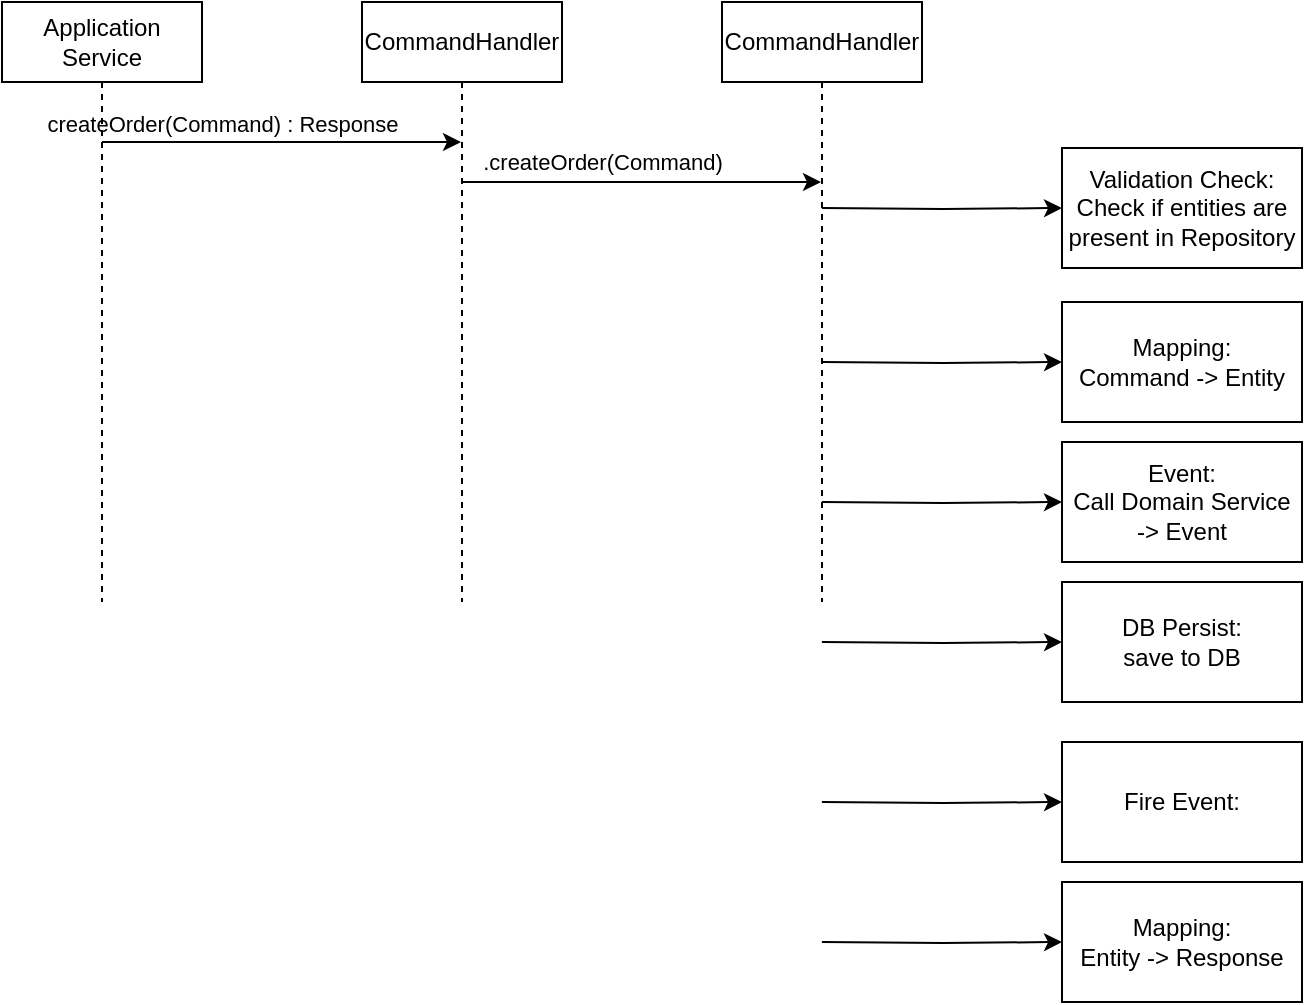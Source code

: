 <mxfile version="24.0.7" type="github">
  <diagram name="Page-1" id="OH5eHPkuU3QYKSL_enHn">
    <mxGraphModel dx="1434" dy="746" grid="1" gridSize="10" guides="1" tooltips="1" connect="1" arrows="1" fold="1" page="1" pageScale="1" pageWidth="850" pageHeight="1100" math="0" shadow="0">
      <root>
        <mxCell id="0" />
        <mxCell id="1" parent="0" />
        <mxCell id="3MuUzV9hz37rs0OtJ95j-10" value="" style="edgeStyle=orthogonalEdgeStyle;rounded=0;orthogonalLoop=1;jettySize=auto;html=1;curved=0;" parent="1" source="3MuUzV9hz37rs0OtJ95j-5" target="3MuUzV9hz37rs0OtJ95j-9" edge="1">
          <mxGeometry relative="1" as="geometry">
            <Array as="points">
              <mxPoint x="320" y="390" />
              <mxPoint x="320" y="390" />
            </Array>
          </mxGeometry>
        </mxCell>
        <mxCell id="3MuUzV9hz37rs0OtJ95j-11" value="createOrder(Command) : Response" style="edgeLabel;html=1;align=center;verticalAlign=middle;resizable=0;points=[];" parent="3MuUzV9hz37rs0OtJ95j-10" vertex="1" connectable="0">
          <mxGeometry x="-0.177" y="2" relative="1" as="geometry">
            <mxPoint x="-14" y="-7" as="offset" />
          </mxGeometry>
        </mxCell>
        <mxCell id="3MuUzV9hz37rs0OtJ95j-5" value="Application&lt;br&gt;Service" style="shape=umlLifeline;perimeter=lifelinePerimeter;whiteSpace=wrap;html=1;container=1;dropTarget=0;collapsible=0;recursiveResize=0;outlineConnect=0;portConstraint=eastwest;newEdgeStyle={&quot;curved&quot;:0,&quot;rounded&quot;:0};" parent="1" vertex="1">
          <mxGeometry x="180" y="320" width="100" height="300" as="geometry" />
        </mxCell>
        <mxCell id="3MuUzV9hz37rs0OtJ95j-13" value="" style="edgeStyle=orthogonalEdgeStyle;rounded=0;orthogonalLoop=1;jettySize=auto;html=1;curved=0;" parent="1" source="3MuUzV9hz37rs0OtJ95j-9" target="3MuUzV9hz37rs0OtJ95j-12" edge="1">
          <mxGeometry relative="1" as="geometry">
            <Array as="points">
              <mxPoint x="500" y="410" />
              <mxPoint x="500" y="410" />
            </Array>
          </mxGeometry>
        </mxCell>
        <mxCell id="3MuUzV9hz37rs0OtJ95j-15" value=".createOrder(Command)" style="edgeLabel;html=1;align=center;verticalAlign=middle;resizable=0;points=[];" parent="3MuUzV9hz37rs0OtJ95j-13" vertex="1" connectable="0">
          <mxGeometry x="-0.043" y="-1" relative="1" as="geometry">
            <mxPoint x="-16" y="-11" as="offset" />
          </mxGeometry>
        </mxCell>
        <mxCell id="3MuUzV9hz37rs0OtJ95j-9" value="CommandHandler" style="shape=umlLifeline;perimeter=lifelinePerimeter;whiteSpace=wrap;html=1;container=1;dropTarget=0;collapsible=0;recursiveResize=0;outlineConnect=0;portConstraint=eastwest;newEdgeStyle={&quot;curved&quot;:0,&quot;rounded&quot;:0};" parent="1" vertex="1">
          <mxGeometry x="360" y="320" width="100" height="300" as="geometry" />
        </mxCell>
        <mxCell id="3MuUzV9hz37rs0OtJ95j-22" value="" style="edgeStyle=orthogonalEdgeStyle;rounded=0;orthogonalLoop=1;jettySize=auto;html=1;curved=0;" parent="1" target="3MuUzV9hz37rs0OtJ95j-21" edge="1">
          <mxGeometry relative="1" as="geometry">
            <mxPoint x="589.929" y="423" as="sourcePoint" />
          </mxGeometry>
        </mxCell>
        <mxCell id="3MuUzV9hz37rs0OtJ95j-12" value="CommandHandler" style="shape=umlLifeline;perimeter=lifelinePerimeter;whiteSpace=wrap;html=1;container=1;dropTarget=0;collapsible=0;recursiveResize=0;outlineConnect=0;portConstraint=eastwest;newEdgeStyle={&quot;curved&quot;:0,&quot;rounded&quot;:0};" parent="1" vertex="1">
          <mxGeometry x="540" y="320" width="100" height="300" as="geometry" />
        </mxCell>
        <mxCell id="3MuUzV9hz37rs0OtJ95j-21" value="Validation Check:&lt;br&gt;Check if entities are present in Repository" style="whiteSpace=wrap;html=1;" parent="1" vertex="1">
          <mxGeometry x="710" y="393" width="120" height="60" as="geometry" />
        </mxCell>
        <mxCell id="3MuUzV9hz37rs0OtJ95j-23" value="" style="edgeStyle=orthogonalEdgeStyle;rounded=0;orthogonalLoop=1;jettySize=auto;html=1;curved=0;" parent="1" target="3MuUzV9hz37rs0OtJ95j-24" edge="1">
          <mxGeometry relative="1" as="geometry">
            <mxPoint x="589.929" y="500" as="sourcePoint" />
          </mxGeometry>
        </mxCell>
        <mxCell id="3MuUzV9hz37rs0OtJ95j-24" value="Mapping:&lt;br&gt;Command -&amp;gt; Entity" style="whiteSpace=wrap;html=1;" parent="1" vertex="1">
          <mxGeometry x="710" y="470" width="120" height="60" as="geometry" />
        </mxCell>
        <mxCell id="3MuUzV9hz37rs0OtJ95j-25" value="" style="edgeStyle=orthogonalEdgeStyle;rounded=0;orthogonalLoop=1;jettySize=auto;html=1;curved=0;" parent="1" target="3MuUzV9hz37rs0OtJ95j-26" edge="1">
          <mxGeometry relative="1" as="geometry">
            <mxPoint x="589.929" y="570" as="sourcePoint" />
          </mxGeometry>
        </mxCell>
        <mxCell id="3MuUzV9hz37rs0OtJ95j-26" value="Event:&lt;br&gt;Call Domain Service &lt;br&gt;-&amp;gt; Event" style="whiteSpace=wrap;html=1;" parent="1" vertex="1">
          <mxGeometry x="710" y="540" width="120" height="60" as="geometry" />
        </mxCell>
        <mxCell id="3MuUzV9hz37rs0OtJ95j-27" value="" style="edgeStyle=orthogonalEdgeStyle;rounded=0;orthogonalLoop=1;jettySize=auto;html=1;curved=0;" parent="1" target="3MuUzV9hz37rs0OtJ95j-28" edge="1">
          <mxGeometry relative="1" as="geometry">
            <mxPoint x="589.929" y="640" as="sourcePoint" />
          </mxGeometry>
        </mxCell>
        <mxCell id="3MuUzV9hz37rs0OtJ95j-28" value="DB Persist:&lt;br&gt;save to DB" style="whiteSpace=wrap;html=1;" parent="1" vertex="1">
          <mxGeometry x="710" y="610" width="120" height="60" as="geometry" />
        </mxCell>
        <mxCell id="3MuUzV9hz37rs0OtJ95j-29" value="" style="edgeStyle=orthogonalEdgeStyle;rounded=0;orthogonalLoop=1;jettySize=auto;html=1;curved=0;" parent="1" target="3MuUzV9hz37rs0OtJ95j-30" edge="1">
          <mxGeometry relative="1" as="geometry">
            <mxPoint x="589.929" y="720" as="sourcePoint" />
          </mxGeometry>
        </mxCell>
        <mxCell id="3MuUzV9hz37rs0OtJ95j-30" value="Fire Event:&lt;br&gt;" style="whiteSpace=wrap;html=1;" parent="1" vertex="1">
          <mxGeometry x="710" y="690" width="120" height="60" as="geometry" />
        </mxCell>
        <mxCell id="3MuUzV9hz37rs0OtJ95j-31" value="" style="edgeStyle=orthogonalEdgeStyle;rounded=0;orthogonalLoop=1;jettySize=auto;html=1;curved=0;" parent="1" target="3MuUzV9hz37rs0OtJ95j-32" edge="1">
          <mxGeometry relative="1" as="geometry">
            <mxPoint x="589.929" y="790" as="sourcePoint" />
          </mxGeometry>
        </mxCell>
        <mxCell id="3MuUzV9hz37rs0OtJ95j-32" value="Mapping:&lt;br&gt;Entity -&amp;gt; Response" style="whiteSpace=wrap;html=1;" parent="1" vertex="1">
          <mxGeometry x="710" y="760" width="120" height="60" as="geometry" />
        </mxCell>
      </root>
    </mxGraphModel>
  </diagram>
</mxfile>
